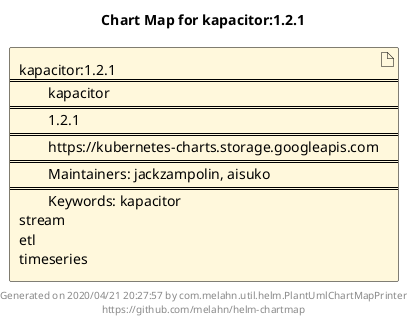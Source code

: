 @startuml
skinparam linetype ortho
skinparam backgroundColor white
skinparam usecaseBorderColor black
skinparam usecaseArrowColor LightSlateGray
skinparam artifactBorderColor black
skinparam artifactArrowColor LightSlateGray

title Chart Map for kapacitor:1.2.1

'There is one referenced Helm Chart
artifact "kapacitor:1.2.1\n====\n\tkapacitor\n====\n\t1.2.1\n====\n\thttps://kubernetes-charts.storage.googleapis.com\n====\n\tMaintainers: jackzampolin, aisuko\n====\n\tKeywords: kapacitor\nstream\netl\ntimeseries" as kapacitor_1_2_1 #Cornsilk

'There are 0 referenced Docker Images

'Chart Dependencies

center footer Generated on 2020/04/21 20:27:57 by com.melahn.util.helm.PlantUmlChartMapPrinter\nhttps://github.com/melahn/helm-chartmap
@enduml
